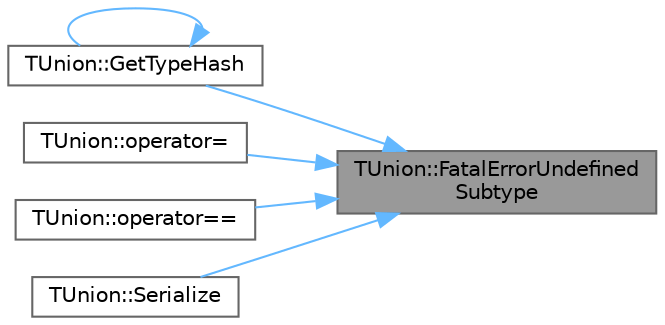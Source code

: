 digraph "TUnion::FatalErrorUndefinedSubtype"
{
 // INTERACTIVE_SVG=YES
 // LATEX_PDF_SIZE
  bgcolor="transparent";
  edge [fontname=Helvetica,fontsize=10,labelfontname=Helvetica,labelfontsize=10];
  node [fontname=Helvetica,fontsize=10,shape=box,height=0.2,width=0.4];
  rankdir="RL";
  Node1 [id="Node000001",label="TUnion::FatalErrorUndefined\lSubtype",height=0.2,width=0.4,color="gray40", fillcolor="grey60", style="filled", fontcolor="black",tooltip=" "];
  Node1 -> Node2 [id="edge1_Node000001_Node000002",dir="back",color="steelblue1",style="solid",tooltip=" "];
  Node2 [id="Node000002",label="TUnion::GetTypeHash",height=0.2,width=0.4,color="grey40", fillcolor="white", style="filled",URL="$dc/d79/classTUnion.html#aca88f4cc3ff4542757f94ac08c13a739",tooltip="Hash function."];
  Node2 -> Node2 [id="edge2_Node000002_Node000002",dir="back",color="steelblue1",style="solid",tooltip=" "];
  Node1 -> Node3 [id="edge3_Node000001_Node000003",dir="back",color="steelblue1",style="solid",tooltip=" "];
  Node3 [id="Node000003",label="TUnion::operator=",height=0.2,width=0.4,color="grey40", fillcolor="white", style="filled",URL="$dc/d79/classTUnion.html#a1ef81b6a13489aba34eae643c63e1d48",tooltip=" "];
  Node1 -> Node4 [id="edge4_Node000001_Node000004",dir="back",color="steelblue1",style="solid",tooltip=" "];
  Node4 [id="Node000004",label="TUnion::operator==",height=0.2,width=0.4,color="grey40", fillcolor="white", style="filled",URL="$dc/d79/classTUnion.html#a0b90b4e214b0bebd3c12bff87d857d32",tooltip="Equality comparison."];
  Node1 -> Node5 [id="edge5_Node000001_Node000005",dir="back",color="steelblue1",style="solid",tooltip=" "];
  Node5 [id="Node000005",label="TUnion::Serialize",height=0.2,width=0.4,color="grey40", fillcolor="white", style="filled",URL="$dc/d79/classTUnion.html#a9f90498737277e5724e19885905c6268",tooltip=" "];
}
